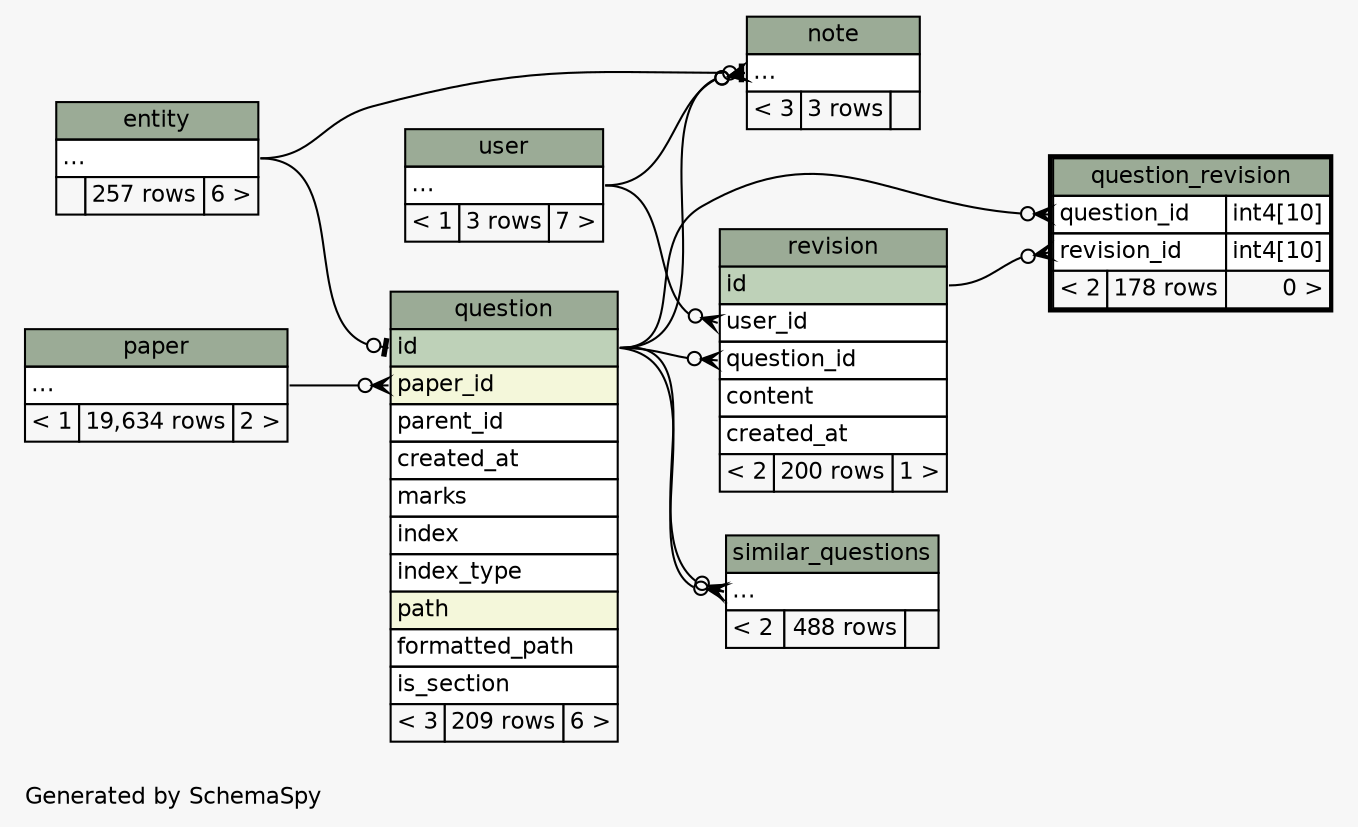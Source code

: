 // dot 2.38.0 on Mac OS X 10.11.3
// SchemaSpy rev 590
digraph "twoDegreesRelationshipsDiagram" {
  graph [
    rankdir="RL"
    bgcolor="#f7f7f7"
    label="\nGenerated by SchemaSpy"
    labeljust="l"
    nodesep="0.18"
    ranksep="0.46"
    fontname="Helvetica"
    fontsize="11"
  ];
  node [
    fontname="Helvetica"
    fontsize="11"
    shape="plaintext"
  ];
  edge [
    arrowsize="0.8"
  ];
  "note":"elipses":w -> "entity":"elipses":e [arrowhead=none dir=back arrowtail=teeodot];
  "note":"elipses":w -> "question":"id":e [arrowhead=none dir=back arrowtail=crowodot];
  "note":"elipses":w -> "user":"elipses":e [arrowhead=none dir=back arrowtail=crowodot];
  "question":"id":w -> "entity":"elipses":e [arrowhead=none dir=back arrowtail=teeodot];
  "question":"paper_id":w -> "paper":"elipses":e [arrowhead=none dir=back arrowtail=crowodot];
  "question_revision":"question_id":w -> "question":"id":e [arrowhead=none dir=back arrowtail=crowodot];
  "question_revision":"revision_id":w -> "revision":"id":e [arrowhead=none dir=back arrowtail=crowodot];
  "revision":"question_id":w -> "question":"id":e [arrowhead=none dir=back arrowtail=crowodot];
  "revision":"user_id":w -> "user":"elipses":e [arrowhead=none dir=back arrowtail=crowodot];
  "similar_questions":"elipses":w -> "question":"id":e [arrowhead=none dir=back arrowtail=crowodot];
  "similar_questions":"elipses":w -> "question":"id":e [arrowhead=none dir=back arrowtail=crowodot];
  "entity" [
    label=<
    <TABLE BORDER="0" CELLBORDER="1" CELLSPACING="0" BGCOLOR="#ffffff">
      <TR><TD COLSPAN="3" BGCOLOR="#9bab96" ALIGN="CENTER">entity</TD></TR>
      <TR><TD PORT="elipses" COLSPAN="3" ALIGN="LEFT">...</TD></TR>
      <TR><TD ALIGN="LEFT" BGCOLOR="#f7f7f7">  </TD><TD ALIGN="RIGHT" BGCOLOR="#f7f7f7">257 rows</TD><TD ALIGN="RIGHT" BGCOLOR="#f7f7f7">6 &gt;</TD></TR>
    </TABLE>>
    URL="entity.html"
    tooltip="entity"
  ];
  "note" [
    label=<
    <TABLE BORDER="0" CELLBORDER="1" CELLSPACING="0" BGCOLOR="#ffffff">
      <TR><TD COLSPAN="3" BGCOLOR="#9bab96" ALIGN="CENTER">note</TD></TR>
      <TR><TD PORT="elipses" COLSPAN="3" ALIGN="LEFT">...</TD></TR>
      <TR><TD ALIGN="LEFT" BGCOLOR="#f7f7f7">&lt; 3</TD><TD ALIGN="RIGHT" BGCOLOR="#f7f7f7">3 rows</TD><TD ALIGN="RIGHT" BGCOLOR="#f7f7f7">  </TD></TR>
    </TABLE>>
    URL="note.html"
    tooltip="note"
  ];
  "paper" [
    label=<
    <TABLE BORDER="0" CELLBORDER="1" CELLSPACING="0" BGCOLOR="#ffffff">
      <TR><TD COLSPAN="3" BGCOLOR="#9bab96" ALIGN="CENTER">paper</TD></TR>
      <TR><TD PORT="elipses" COLSPAN="3" ALIGN="LEFT">...</TD></TR>
      <TR><TD ALIGN="LEFT" BGCOLOR="#f7f7f7">&lt; 1</TD><TD ALIGN="RIGHT" BGCOLOR="#f7f7f7">19,634 rows</TD><TD ALIGN="RIGHT" BGCOLOR="#f7f7f7">2 &gt;</TD></TR>
    </TABLE>>
    URL="paper.html"
    tooltip="paper"
  ];
  "question" [
    label=<
    <TABLE BORDER="0" CELLBORDER="1" CELLSPACING="0" BGCOLOR="#ffffff">
      <TR><TD COLSPAN="3" BGCOLOR="#9bab96" ALIGN="CENTER">question</TD></TR>
      <TR><TD PORT="id" COLSPAN="3" BGCOLOR="#bed1b8" ALIGN="LEFT">id</TD></TR>
      <TR><TD PORT="paper_id" COLSPAN="3" BGCOLOR="#f4f7da" ALIGN="LEFT">paper_id</TD></TR>
      <TR><TD PORT="parent_id" COLSPAN="3" ALIGN="LEFT">parent_id</TD></TR>
      <TR><TD PORT="created_at" COLSPAN="3" ALIGN="LEFT">created_at</TD></TR>
      <TR><TD PORT="marks" COLSPAN="3" ALIGN="LEFT">marks</TD></TR>
      <TR><TD PORT="index" COLSPAN="3" ALIGN="LEFT">index</TD></TR>
      <TR><TD PORT="index_type" COLSPAN="3" ALIGN="LEFT">index_type</TD></TR>
      <TR><TD PORT="path" COLSPAN="3" BGCOLOR="#f4f7da" ALIGN="LEFT">path</TD></TR>
      <TR><TD PORT="formatted_path" COLSPAN="3" ALIGN="LEFT">formatted_path</TD></TR>
      <TR><TD PORT="is_section" COLSPAN="3" ALIGN="LEFT">is_section</TD></TR>
      <TR><TD ALIGN="LEFT" BGCOLOR="#f7f7f7">&lt; 3</TD><TD ALIGN="RIGHT" BGCOLOR="#f7f7f7">209 rows</TD><TD ALIGN="RIGHT" BGCOLOR="#f7f7f7">6 &gt;</TD></TR>
    </TABLE>>
    URL="question.html"
    tooltip="question"
  ];
  "question_revision" [
    label=<
    <TABLE BORDER="2" CELLBORDER="1" CELLSPACING="0" BGCOLOR="#ffffff">
      <TR><TD COLSPAN="3" BGCOLOR="#9bab96" ALIGN="CENTER">question_revision</TD></TR>
      <TR><TD PORT="question_id" COLSPAN="2" ALIGN="LEFT">question_id</TD><TD PORT="question_id.type" ALIGN="LEFT">int4[10]</TD></TR>
      <TR><TD PORT="revision_id" COLSPAN="2" ALIGN="LEFT">revision_id</TD><TD PORT="revision_id.type" ALIGN="LEFT">int4[10]</TD></TR>
      <TR><TD ALIGN="LEFT" BGCOLOR="#f7f7f7">&lt; 2</TD><TD ALIGN="RIGHT" BGCOLOR="#f7f7f7">178 rows</TD><TD ALIGN="RIGHT" BGCOLOR="#f7f7f7">0 &gt;</TD></TR>
    </TABLE>>
    URL="question_revision.html"
    tooltip="question_revision"
  ];
  "revision" [
    label=<
    <TABLE BORDER="0" CELLBORDER="1" CELLSPACING="0" BGCOLOR="#ffffff">
      <TR><TD COLSPAN="3" BGCOLOR="#9bab96" ALIGN="CENTER">revision</TD></TR>
      <TR><TD PORT="id" COLSPAN="3" BGCOLOR="#bed1b8" ALIGN="LEFT">id</TD></TR>
      <TR><TD PORT="user_id" COLSPAN="3" ALIGN="LEFT">user_id</TD></TR>
      <TR><TD PORT="question_id" COLSPAN="3" ALIGN="LEFT">question_id</TD></TR>
      <TR><TD PORT="content" COLSPAN="3" ALIGN="LEFT">content</TD></TR>
      <TR><TD PORT="created_at" COLSPAN="3" ALIGN="LEFT">created_at</TD></TR>
      <TR><TD ALIGN="LEFT" BGCOLOR="#f7f7f7">&lt; 2</TD><TD ALIGN="RIGHT" BGCOLOR="#f7f7f7">200 rows</TD><TD ALIGN="RIGHT" BGCOLOR="#f7f7f7">1 &gt;</TD></TR>
    </TABLE>>
    URL="revision.html"
    tooltip="revision"
  ];
  "similar_questions" [
    label=<
    <TABLE BORDER="0" CELLBORDER="1" CELLSPACING="0" BGCOLOR="#ffffff">
      <TR><TD COLSPAN="3" BGCOLOR="#9bab96" ALIGN="CENTER">similar_questions</TD></TR>
      <TR><TD PORT="elipses" COLSPAN="3" ALIGN="LEFT">...</TD></TR>
      <TR><TD ALIGN="LEFT" BGCOLOR="#f7f7f7">&lt; 2</TD><TD ALIGN="RIGHT" BGCOLOR="#f7f7f7">488 rows</TD><TD ALIGN="RIGHT" BGCOLOR="#f7f7f7">  </TD></TR>
    </TABLE>>
    URL="similar_questions.html"
    tooltip="similar_questions"
  ];
  "user" [
    label=<
    <TABLE BORDER="0" CELLBORDER="1" CELLSPACING="0" BGCOLOR="#ffffff">
      <TR><TD COLSPAN="3" BGCOLOR="#9bab96" ALIGN="CENTER">user</TD></TR>
      <TR><TD PORT="elipses" COLSPAN="3" ALIGN="LEFT">...</TD></TR>
      <TR><TD ALIGN="LEFT" BGCOLOR="#f7f7f7">&lt; 1</TD><TD ALIGN="RIGHT" BGCOLOR="#f7f7f7">3 rows</TD><TD ALIGN="RIGHT" BGCOLOR="#f7f7f7">7 &gt;</TD></TR>
    </TABLE>>
    URL="user.html"
    tooltip="user"
  ];
}
